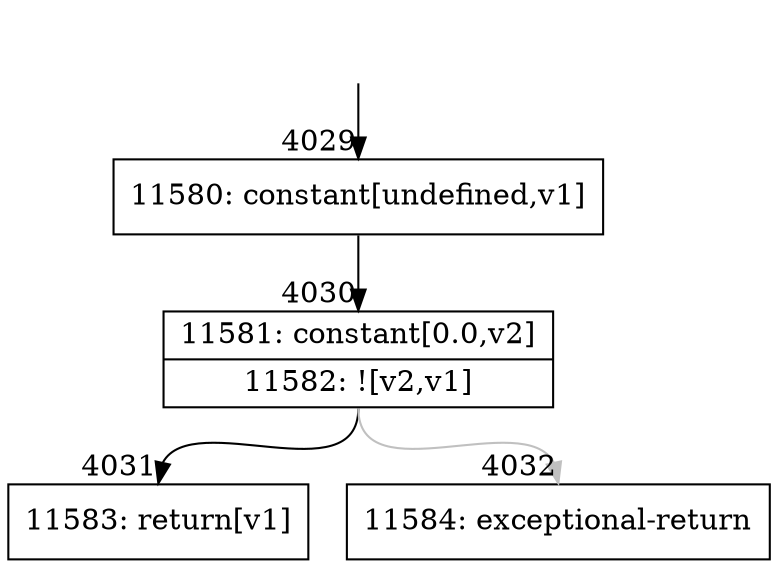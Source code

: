 digraph {
rankdir="TD"
BB_entry339[shape=none,label=""];
BB_entry339 -> BB4029 [tailport=s, headport=n, headlabel="    4029"]
BB4029 [shape=record label="{11580: constant[undefined,v1]}" ] 
BB4029 -> BB4030 [tailport=s, headport=n, headlabel="      4030"]
BB4030 [shape=record label="{11581: constant[0.0,v2]|11582: ![v2,v1]}" ] 
BB4030 -> BB4031 [tailport=s, headport=n, headlabel="      4031"]
BB4030 -> BB4032 [tailport=s, headport=n, color=gray, headlabel="      4032"]
BB4031 [shape=record label="{11583: return[v1]}" ] 
BB4032 [shape=record label="{11584: exceptional-return}" ] 
}
